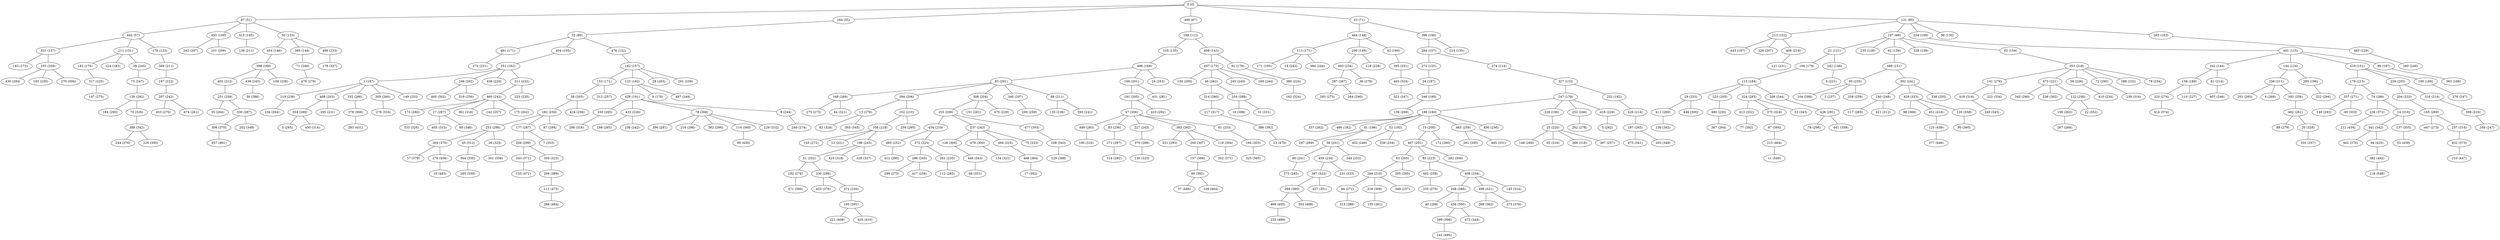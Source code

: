 graph{
"105 (135)" -- "498 (169)";
"186 (180)" -- "337 (262)";
"32 (80)" -- "481 (171)";
"251 (258)" -- "35 (264)";
"182 (157)" -- "153 (171)";
"219 (238)" -- "234 (264)";
"464 (148)" -- "113 (171)";
"199 (262)" -- "267 (264)";
"331 (157)" -- "163 (173)";
"480 (230)" -- "307 (264)";
"409 (143)" -- "497 (173)";
"428 (191)" -- "250 (265)";
"211 (151)" -- "183 (176)";
"433 (226)" -- "188 (265)";
"21 (121)" -- "106 (178)";
"420 (214)" -- "187 (265)";
"123 (162)" -- "9 (178)";
"256 (211)" -- "201 (265)";
"409 (143)" -- "91 (178)";
"493 (234)" -- "287 (267)";
"327 (133)" -- "247 (179)";
"428 (191)" -- "78 (268)";
"247 (179)" -- "186 (180)";
"83 (201)" -- "348 (269)";
"186 (180)" -- "486 (182)";
"204 (233)" -- "165 (269)";
"327 (133)" -- "232 (182)";
"488 (203)" -- "354 (269)";
"211 (151)" -- "224 (183)";
"346 (189)" -- "139 (269)";
"106 (178)" -- "115 (184)";
"41 (196)" -- "297 (269)";
"351 (162)" -- "1 (187)";
"256 (211)" -- "4 (269)";
"272 (125)" -- "34 (187)";
"29 (253)" -- "411 (269)";
"454 (146)" -- "398 (188)";
"25 (220)" -- "148 (269)";
"34 (187)" -- "346 (189)";
"492 (259)" -- "335 (270)";
"342 (144)" -- "158 (189)";
"179 (215)" -- "357 (271)";
"123 (162)" -- "428 (191)";
"358 (218)" -- "143 (272)";
"186 (180)" -- "52 (192)";
"294 (210)" -- "84 (272)";
"113 (171)" -- "171 (195)";
"287 (267)" -- "293 (273)";
"186 (180)" -- "41 (196)";
"165 (269)" -- "447 (273)";
"247 (179)" -- "228 (196)";
"296 (245)" -- "299 (273)";
"144 (124)" -- "285 (196)";
"8 (244)" -- "240 (274)";
"213 (152)" -- "443 (197)";
"158 (189)" -- "320 (274)";
"186 (180)" -- "15 (200)";
"348 (269)" -- "275 (275)";
"497 (173)" -- "150 (200)";
"317 (225)" -- "147 (275)";
"498 (169)" -- "166 (201)";
"207 (242)" -- "403 (276)";
"498 (169)" -- "83 (201)";
"353 (218)" -- "141 (278)";
"15 (200)" -- "467 (201)";
"252 (246)" -- "262 (278)";
"351 (162)" -- "246 (202)";
"51 (252)" -- "192 (278)";
"0 (0)" -- "87 (51)";
"182 (157)" -- "28 (203)";
"394 (206)" -- "13 (278)";
"0 (0)" -- "164 (55)";
"1 (187)" -- "488 (203)";
"71 (246)" -- "479 (279)";
"87 (51)" -- "442 (57)";
"83 (201)" -- "308 (204)";
"493 (234)" -- "36 (279)";
"0 (0)" -- "400 (67)";
"419 (151)" -- "226 (205)";
"482 (261)" -- "88 (279)";
"0 (0)" -- "43 (71)";
"166 (201)" -- "191 (205)";
"46 (262)" -- "314 (280)";
"164 (55)" -- "32 (80)";
"153 (171)" -- "38 (205)";
"460 (243)" -- "173 (280)";
"0 (0)" -- "131 (95)";
"115 (184)" -- "223 (205)";
"166 (201)" -- "431 (281)";
"467 (201)" -- "63 (205)";
"78 (268)" -- "390 (281)";
"131 (95)" -- "107 (98)";
"32 (80)" -- "404 (105)";
"308 (204)" -- "255 (206)";
"308 (204)" -- "151 (281)";
"43 (71)" -- "396 (106)";
"191 (205)" -- "47 (206)";
"73 (247)" -- "126 (282)";
"396 (106)" -- "284 (107)";
"83 (201)" -- "394 (206)";
"416 (226)" -- "5 (282)";
"131 (95)" -- "334 (109)";
"213 (152)" -- "326 (207)";
"47 (206)" -- "449 (283)";
"87 (51)" -- "455 (109)";
"83 (201)" -- "340 (207)";
"261 (235)" -- "112 (283)";
"400 (67)" -- "189 (112)";
"455 (109)" -- "343 (207)";
"115 (184)" -- "324 (283)";
"284 (107)" -- "374 (114)";
"331 (157)" -- "103 (209)";
"80 (241)" -- "273 (285)";
"334 (109)" -- "401 (115)";
"455 (109)" -- "101 (209)";
"354 (269)" -- "3 (285)";
"107 (98)" -- "21 (121)";
"394 (206)" -- "102 (210)";
"180 (248)" -- "117 (285)";
"442 (57)" -- "176 (123)";
"63 (205)" -- "294 (210)";
"78 (268)" -- "216 (286)";
"401 (115)" -- "144 (124)";
"176 (123)" -- "309 (211)";
"282 (250)" -- "253 (286)";
"284 (107)" -- "272 (125)";
"83 (201)" -- "68 (211)";
"408 (234)" -- "248 (286)";
"107 (98)" -- "235 (128)";
"415 (145)" -- "136 (211)";
"1 (187)" -- "332 (286)";
"131 (95)" -- "96 (130)";
"144 (124)" -- "256 (211)";
"84 (272)" -- "315 (286)";
"32 (80)" -- "476 (132)";
"398 (188)" -- "402 (212)";
"179 (215)" -- "74 (286)";
"374 (114)" -- "327 (133)";
"232 (182)" -- "420 (214)";
"93 (236)" -- "271 (287)";
"87 (51)" -- "50 (133)";
"226 (205)" -- "316 (214)";
"251 (258)" -- "330 (287)";
"189 (112)" -- "105 (135)";
"342 (144)" -- "81 (214)";
"460 (243)" -- "27 (287)";
"396 (106)" -- "214 (135)";
"419 (151)" -- "179 (215)";
"282 (250)" -- "177 (287)";
"107 (98)" -- "62 (139)";
"316 (214)" -- "389 (216)";
"227 (243)" -- "370 (288)";
"107 (98)" -- "328 (139)";
"92 (154)" -- "353 (218)";
"46 (262)" -- "254 (288)";
"189 (112)" -- "409 (143)";
"102 (210)" -- "358 (218)";
"95 (235)" -- "104 (288)";
"401 (115)" -- "342 (144)";
"213 (152)" -- "406 (218)";
"438 (245)" -- "30 (288)";
"87 (51)" -- "415 (145)";
"255 (206)" -- "434 (219)";
"248 (286)" -- "40 (289)";
"50 (133)" -- "454 (146)";
"228 (196)" -- "25 (220)";
"485 (252)" -- "412 (290)";
"43 (71)" -- "464 (148)";
"351 (162)" -- "436 (220)";
"287 (267)" -- "264 (290)";
"50 (133)" -- "385 (148)";
"358 (218)" -- "12 (221)";
"126 (282)" -- "184 (290)";
"464 (148)" -- "290 (149)";
"242 (149)" -- "6 (221)";
"473 (221)" -- "345 (290)";
"21 (121)" -- "242 (149)";
"353 (218)" -- "473 (221)";
"208 (244)" -- "426 (291)";
"62 (139)" -- "489 (151)";
"309 (211)" -- "197 (222)";
"271 (287)" -- "124 (292)";
"401 (115)" -- "419 (151)";
"467 (201)" -- "85 (223)";
"191 (205)" -- "423 (292)";
"442 (57)" -- "211 (151)";
"91 (178)" -- "380 (224)";
"383 (262)" -- "321 (293)";
"131 (95)" -- "213 (152)";
"434 (219)" -- "372 (225)";
"357 (271)" -- "140 (293)";
"107 (98)" -- "92 (154)";
"183 (176)" -- "317 (225)";
"282 (250)" -- "67 (294)";
"476 (132)" -- "182 (157)";
"353 (218)" -- "56 (226)";
"103 (209)" -- "430 (294)";
"442 (57)" -- "331 (157)";
"247 (179)" -- "416 (226)";
"285 (196)" -- "322 (294)";
"464 (148)" -- "42 (160)";
"428 (191)" -- "433 (226)";
"63 (205)" -- "205 (295)";
"182 (157)" -- "123 (162)";
"158 (189)" -- "110 (227)";
"463 (259)" -- "281 (295)";
"404 (105)" -- "351 (162)";
"290 (149)" -- "218 (228)";
"102 (210)" -- "259 (295)";
"131 (95)" -- "263 (163)";
"308 (204)" -- "470 (229)";
"353 (218)" -- "72 (295)";
"419 (151)" -- "190 (166)";
"263 (163)" -- "483 (229)";
"51 (252)" -- "230 (296)";
"401 (115)" -- "86 (167)";
"103 (209)" -- "193 (230)";
"78 (268)" -- "362 (296)";
"223 (205)" -- "480 (230)";
"426 (291)" -- "76 (298)";
"86 (167)" -- "363 (168)";
"406 (218)" -- "121 (231)";
"177 (287)" -- "206 (299)";
"318 (308)" -- "135 (361)";
"488 (203)" -- "295 (231)";
"237 (243)" -- "128 (300)";
"411 (269)" -- "156 (362)";
"41 (196)" -- "58 (231)";
"29 (253)" -- "446 (300)";
"499 (321)" -- "268 (362)";
"481 (171)" -- "274 (231)";
"237 (243)" -- "478 (300)";
"494 (310)" -- "468 (364)";
"353 (218)" -- "288 (232)";
"467 (201)" -- "292 (300)";
"200 (307)" -- "157 (366)";
"351 (162)" -- "311 (232)";
"248 (286)" -- "456 (300)";
"429 (333)" -- "98 (366)";
"50 (133)" -- "496 (233)";
"192 (278)" -- "471 (300)";
"332 (286)" -- "378 (366)";
"47 (206)" -- "61 (233)";
"246 (202)" -- "495 (302)";
"341 (342)" -- "462 (370)";
"226 (205)" -- "204 (233)";
"473 (221)" -- "336 (302)";
"330 (287)" -- "306 (370)";
"85 (223)" -- "408 (234)";
"255 (206)" -- "477 (303)";
"253 (286)" -- "304 (370)";
"56 (226)" -- "410 (234)";
"61 (233)" -- "160 (303)";
"119 (304)" -- "352 (371)";
"58 (231)" -- "459 (234)";
"383 (262)" -- "119 (304)";
"206 (299)" -- "243 (371)";
"290 (149)" -- "493 (234)";
"103 (209)" -- "270 (306)";
"74 (286)" -- "236 (372)";
"353 (218)" -- "79 (234)";
"383 (262)" -- "200 (307)";
"257 (314)" -- "432 (373)";
"489 (151)" -- "95 (235)";
"294 (210)" -- "318 (308)";
"320 (274)" -- "414 (374)";
"372 (225)" -- "261 (235)";
"449 (283)" -- "100 (310)";
"388 (342)" -- "244 (376)";
"311 (232)" -- "225 (235)";
"237 (243)" -- "494 (310)";
"499 (321)" -- "373 (376)";
"186 (180)" -- "490 (236)";
"180 (248)" -- "421 (312)";
"230 (296)" -- "453 (376)";
"68 (211)" -- "133 (236)";
"253 (286)" -- "45 (312)";
"304 (370)" -- "57 (379)";
"47 (206)" -- "93 (236)";
"408 (234)" -- "145 (314)";
"160 (303)" -- "325 (385)";
"95 (235)" -- "2 (237)";
"165 (269)" -- "257 (314)";
"254 (288)" -- "16 (386)";
"294 (210)" -- "349 (237)";
"354 (269)" -- "450 (314)";
"108 (343)" -- "229 (388)";
"398 (188)" -- "159 (238)";
"27 (287)" -- "405 (315)";
"350 (323)" -- "209 (389)";
"1 (187)" -- "219 (238)";
"460 (243)" -- "361 (316)";
"371 (320)" -- "195 (391)";
"182 (157)" -- "291 (239)";
"25 (220)" -- "65 (316)";
"413 (332)" -- "77 (392)";
"497 (173)" -- "245 (240)";
"72 (295)" -- "239 (316)";
"157 (366)" -- "89 (392)";
"58 (231)" -- "80 (241)";
"141 (278)" -- "418 (316)";
"468 (364)" -- "17 (392)";
"489 (151)" -- "302 (241)";
"314 (280)" -- "217 (317)";
"217 (317)" -- "386 (392)";
"68 (211)" -- "393 (241)";
"250 (265)" -- "298 (318)";
"375 (324)" -- "97 (394)";
"433 (226)" -- "238 (242)";
"74 (286)" -- "14 (318)";
"387 (322)" -- "269 (395)";
"197 (222)" -- "207 (242)";
"25 (220)" -- "366 (318)";
"456 (300)" -- "399 (398)";
"311 (232)" -- "460 (243)";
"198 (245)" -- "425 (318)";
"304 (370)" -- "276 (404)";
"255 (206)" -- "237 (243)";
"230 (296)" -- "371 (320)";
"269 (395)" -- "469 (405)";
"47 (206)" -- "227 (243)";
"348 (269)" -- "44 (321)";
"195 (391)" -- "221 (408)";
"113 (171)" -- "18 (243)";
"478 (300)" -- "134 (321)";
"195 (391)" -- "435 (410)";
"113 (171)" -- "384 (244)";
"408 (234)" -- "499 (321)";
"429 (333)" -- "451 (416)";
"428 (191)" -- "8 (244)";
"459 (234)" -- "387 (322)";
"341 (342)" -- "94 (425)";
"497 (173)" -- "169 (244)";
"206 (299)" -- "350 (323)";
"114 (360)" -- "99 (430)";
"115 (184)" -- "208 (244)";
"395 (251)" -- "445 (324)";
"378 (366)" -- "283 (431)";
"398 (188)" -- "438 (245)";
"324 (283)" -- "375 (324)";
"236 (372)" -- "212 (434)";
"372 (225)" -- "296 (245)";
"13 (278)" -- "82 (324)";
"451 (416)" -- "125 (439)";
"211 (151)" -- "39 (245)";
"380 (224)" -- "162 (324)";
"137 (355)" -- "55 (439)";
"358 (218)" -- "198 (245)";
"253 (286)" -- "26 (325)";
"125 (439)" -- "377 (446)";
"247 (179)" -- "252 (246)";
"370 (288)" -- "130 (325)";
"89 (392)" -- "37 (446)";
"385 (148)" -- "71 (246)";
"173 (280)" -- "333 (326)";
"432 (373)" -- "210 (447)";
"81 (214)" -- "407 (246)";
"126 (282)" -- "70 (326)";
"306 (370)" -- "457 (461)";
"389 (216)" -- "168 (247)";
"496 (233)" -- "178 (327)";
"97 (394)" -- "215 (464)";
"39 (245)" -- "73 (247)";
"198 (245)" -- "329 (327)";
"89 (392)" -- "109 (464)";
"190 (166)" -- "376 (247)";
"482 (261)" -- "20 (328)";
"269 (395)" -- "303 (469)";
"302 (241)" -- "180 (248)";
"254 (288)" -- "31 (331)";
"243 (371)" -- "155 (471)";
"483 (229)" -- "260 (249)";
"463 (259)" -- "465 (331)";
"209 (389)" -- "111 (475)";
"123 (162)" -- "487 (249)";
"324 (283)" -- "413 (332)";
"386 (392)" -- "23 (479)";
"52 (192)" -- "452 (249)";
"78 (268)" -- "129 (332)";
"276 (404)" -- "10 (483)";
"38 (205)" -- "282 (250)";
"357 (271)" -- "49 (333)";
"111 (475)" -- "266 (484)";
"42 (160)" -- "395 (251)";
"459 (234)" -- "231 (333)";
"469 (405)" -- "233 (489)";
"198 (245)" -- "51 (252)";
"302 (241)" -- "429 (333)";
"94 (425)" -- "382 (492)";
"434 (219)" -- "485 (252)";
"141 (278)" -- "222 (334)";
"399 (398)" -- "241 (495)";
"58 (231)" -- "344 (252)";
"305 (260)" -- "278 (334)";
"382 (492)" -- "116 (548)";
"237 (243)" -- "75 (253)";
"45 (312)" -- "364 (336)";
"215 (464)" -- "11 (549)";
"1 (187)" -- "149 (253)";
"20 (328)" -- "355 (337)";
"498 (169)" -- "24 (253)";
"364 (336)" -- "265 (339)";
"115 (184)" -- "29 (253)";
"187 (265)" -- "475 (341)";
"52 (192)" -- "339 (254)";
"70 (326)" -- "388 (342)";
"302 (241)" -- "338 (255)";
"14 (318)" -- "341 (342)";
"246 (202)" -- "319 (256)";
"128 (300)" -- "440 (343)";
"296 (245)" -- "417 (256)";
"477 (303)" -- "108 (343)";
"473 (221)" -- "122 (256)";
"456 (300)" -- "472 (344)";
"256 (211)" -- "392 (256)";
"418 (316)" -- "249 (345)";
"38 (205)" -- "424 (256)";
"13 (278)" -- "365 (345)";
"460 (243)" -- "142 (257)";
"324 (283)" -- "53 (345)";
"25 (220)" -- "367 (257)";
"27 (287)" -- "60 (346)";
"153 (171)" -- "312 (257)";
"445 (324)" -- "323 (347)";
"402 (212)" -- "251 (258)";
"187 (265)" -- "203 (348)";
"95 (235)" -- "258 (259)";
"330 (287)" -- "202 (349)";
"340 (207)" -- "289 (259)";
"388 (342)" -- "220 (350)";
"85 (223)" -- "492 (259)";
"440 (343)" -- "66 (351)";
"186 (180)" -- "463 (259)";
"387 (322)" -- "437 (351)";
"15 (200)" -- "172 (260)";
"122 (256)" -- "22 (352)";
"78 (268)" -- "114 (360)";
"1 (187)" -- "305 (260)";
"177 (287)" -- "7 (353)";
"207 (242)" -- "474 (261)";
"14 (318)" -- "137 (355)";
"392 (256)" -- "482 (261)";
"429 (333)" -- "120 (358)";
"460 (243)" -- "175 (262)";
"26 (325)" -- "301 (358)";
"47 (206)" -- "383 (262)";
"426 (291)" -- "441 (359)";
"122 (256)" -- "199 (262)";
"120 (358)" -- "90 (360)";
"497 (173)" -- "46 (262)";
}
